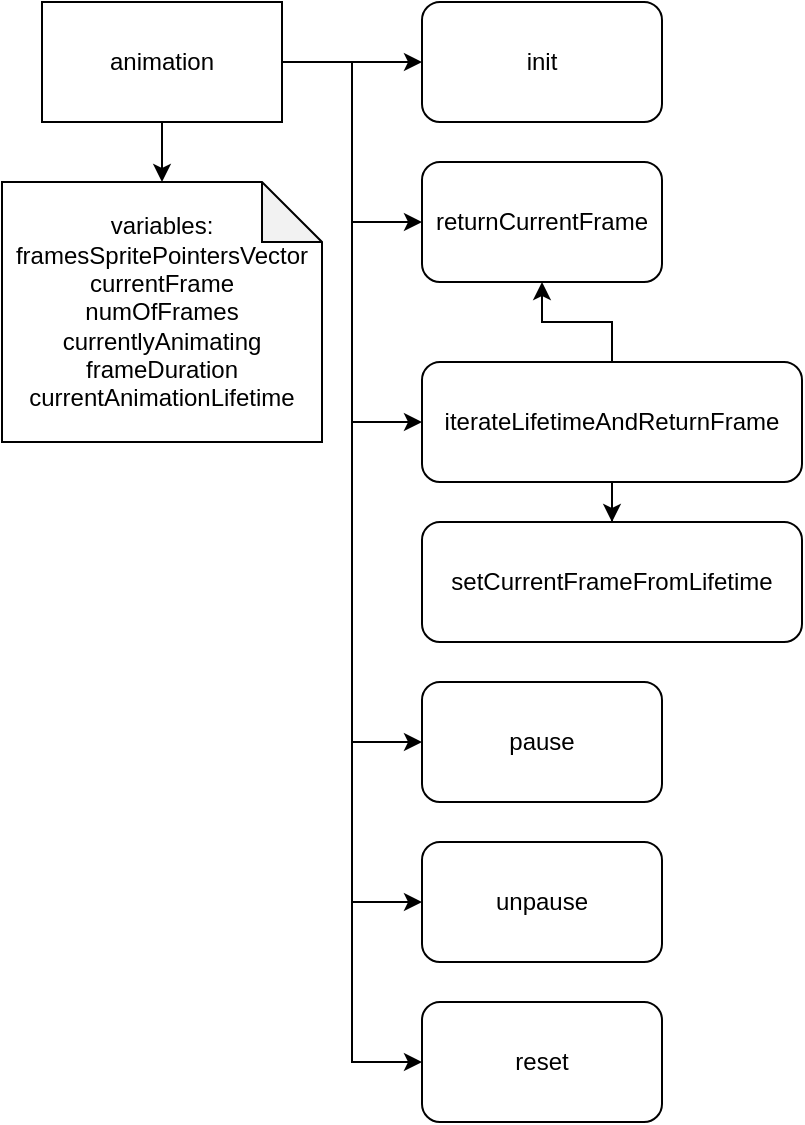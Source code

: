 <mxfile version="25.0.2">
  <diagram name="Page-1" id="AO_QO4eg4VSzMtvydJWi">
    <mxGraphModel dx="1195" dy="703" grid="1" gridSize="10" guides="1" tooltips="1" connect="1" arrows="1" fold="1" page="1" pageScale="1" pageWidth="827" pageHeight="1169" math="0" shadow="0">
      <root>
        <mxCell id="0" />
        <mxCell id="1" parent="0" />
        <mxCell id="5j6SDynxpOv867K_DQEX-3" value="" style="edgeStyle=orthogonalEdgeStyle;rounded=0;orthogonalLoop=1;jettySize=auto;html=1;" edge="1" parent="1" source="5j6SDynxpOv867K_DQEX-1" target="5j6SDynxpOv867K_DQEX-2">
          <mxGeometry relative="1" as="geometry" />
        </mxCell>
        <mxCell id="5j6SDynxpOv867K_DQEX-9" style="edgeStyle=orthogonalEdgeStyle;rounded=0;orthogonalLoop=1;jettySize=auto;html=1;entryX=0;entryY=0.5;entryDx=0;entryDy=0;" edge="1" parent="1" source="5j6SDynxpOv867K_DQEX-1" target="5j6SDynxpOv867K_DQEX-8">
          <mxGeometry relative="1" as="geometry" />
        </mxCell>
        <mxCell id="5j6SDynxpOv867K_DQEX-11" style="edgeStyle=orthogonalEdgeStyle;rounded=0;orthogonalLoop=1;jettySize=auto;html=1;entryX=0;entryY=0.5;entryDx=0;entryDy=0;" edge="1" parent="1" source="5j6SDynxpOv867K_DQEX-1" target="5j6SDynxpOv867K_DQEX-10">
          <mxGeometry relative="1" as="geometry" />
        </mxCell>
        <mxCell id="5j6SDynxpOv867K_DQEX-19" style="edgeStyle=orthogonalEdgeStyle;rounded=0;orthogonalLoop=1;jettySize=auto;html=1;entryX=0;entryY=0.5;entryDx=0;entryDy=0;" edge="1" parent="1" source="5j6SDynxpOv867K_DQEX-1" target="5j6SDynxpOv867K_DQEX-17">
          <mxGeometry relative="1" as="geometry" />
        </mxCell>
        <mxCell id="5j6SDynxpOv867K_DQEX-20" style="edgeStyle=orthogonalEdgeStyle;rounded=0;orthogonalLoop=1;jettySize=auto;html=1;entryX=0;entryY=0.5;entryDx=0;entryDy=0;" edge="1" parent="1" source="5j6SDynxpOv867K_DQEX-1" target="5j6SDynxpOv867K_DQEX-18">
          <mxGeometry relative="1" as="geometry" />
        </mxCell>
        <mxCell id="5j6SDynxpOv867K_DQEX-23" style="edgeStyle=orthogonalEdgeStyle;rounded=0;orthogonalLoop=1;jettySize=auto;html=1;entryX=0;entryY=0.5;entryDx=0;entryDy=0;" edge="1" parent="1" source="5j6SDynxpOv867K_DQEX-1" target="5j6SDynxpOv867K_DQEX-22">
          <mxGeometry relative="1" as="geometry" />
        </mxCell>
        <mxCell id="5j6SDynxpOv867K_DQEX-1" value="animation" style="rounded=0;whiteSpace=wrap;html=1;" vertex="1" parent="1">
          <mxGeometry x="30" y="20" width="120" height="60" as="geometry" />
        </mxCell>
        <mxCell id="5j6SDynxpOv867K_DQEX-2" value="init" style="rounded=1;whiteSpace=wrap;html=1;" vertex="1" parent="1">
          <mxGeometry x="220" y="20" width="120" height="60" as="geometry" />
        </mxCell>
        <mxCell id="5j6SDynxpOv867K_DQEX-4" value="variables:&lt;div&gt;framesSpritePointersVector&lt;/div&gt;&lt;div&gt;currentFrame&lt;/div&gt;&lt;div&gt;numOfFrames&lt;/div&gt;&lt;div&gt;currentlyAnimating&lt;/div&gt;&lt;div&gt;frameDuration&lt;/div&gt;&lt;div&gt;currentAnimationLifetime&lt;/div&gt;" style="shape=note;whiteSpace=wrap;html=1;backgroundOutline=1;darkOpacity=0.05;" vertex="1" parent="1">
          <mxGeometry x="10" y="110" width="160" height="130" as="geometry" />
        </mxCell>
        <mxCell id="5j6SDynxpOv867K_DQEX-5" style="edgeStyle=orthogonalEdgeStyle;rounded=0;orthogonalLoop=1;jettySize=auto;html=1;entryX=0.5;entryY=0;entryDx=0;entryDy=0;entryPerimeter=0;" edge="1" parent="1" source="5j6SDynxpOv867K_DQEX-1" target="5j6SDynxpOv867K_DQEX-4">
          <mxGeometry relative="1" as="geometry" />
        </mxCell>
        <mxCell id="5j6SDynxpOv867K_DQEX-8" value="returnCurrentFrame" style="rounded=1;whiteSpace=wrap;html=1;" vertex="1" parent="1">
          <mxGeometry x="220" y="100" width="120" height="60" as="geometry" />
        </mxCell>
        <mxCell id="5j6SDynxpOv867K_DQEX-14" style="edgeStyle=orthogonalEdgeStyle;rounded=0;orthogonalLoop=1;jettySize=auto;html=1;entryX=0.5;entryY=0;entryDx=0;entryDy=0;" edge="1" parent="1" source="5j6SDynxpOv867K_DQEX-10" target="5j6SDynxpOv867K_DQEX-12">
          <mxGeometry relative="1" as="geometry" />
        </mxCell>
        <mxCell id="5j6SDynxpOv867K_DQEX-15" style="edgeStyle=orthogonalEdgeStyle;rounded=0;orthogonalLoop=1;jettySize=auto;html=1;entryX=0.5;entryY=1;entryDx=0;entryDy=0;" edge="1" parent="1" source="5j6SDynxpOv867K_DQEX-10" target="5j6SDynxpOv867K_DQEX-8">
          <mxGeometry relative="1" as="geometry" />
        </mxCell>
        <mxCell id="5j6SDynxpOv867K_DQEX-10" value="iterateLifetimeAndReturnFrame" style="rounded=1;whiteSpace=wrap;html=1;" vertex="1" parent="1">
          <mxGeometry x="220" y="200" width="190" height="60" as="geometry" />
        </mxCell>
        <mxCell id="5j6SDynxpOv867K_DQEX-12" value="setCurrentFrameFromLifetime" style="rounded=1;whiteSpace=wrap;html=1;" vertex="1" parent="1">
          <mxGeometry x="220" y="280" width="190" height="60" as="geometry" />
        </mxCell>
        <mxCell id="5j6SDynxpOv867K_DQEX-17" value="pause" style="rounded=1;whiteSpace=wrap;html=1;" vertex="1" parent="1">
          <mxGeometry x="220" y="360" width="120" height="60" as="geometry" />
        </mxCell>
        <mxCell id="5j6SDynxpOv867K_DQEX-18" value="unpause" style="rounded=1;whiteSpace=wrap;html=1;" vertex="1" parent="1">
          <mxGeometry x="220" y="440" width="120" height="60" as="geometry" />
        </mxCell>
        <mxCell id="5j6SDynxpOv867K_DQEX-22" value="reset" style="rounded=1;whiteSpace=wrap;html=1;" vertex="1" parent="1">
          <mxGeometry x="220" y="520" width="120" height="60" as="geometry" />
        </mxCell>
      </root>
    </mxGraphModel>
  </diagram>
</mxfile>
